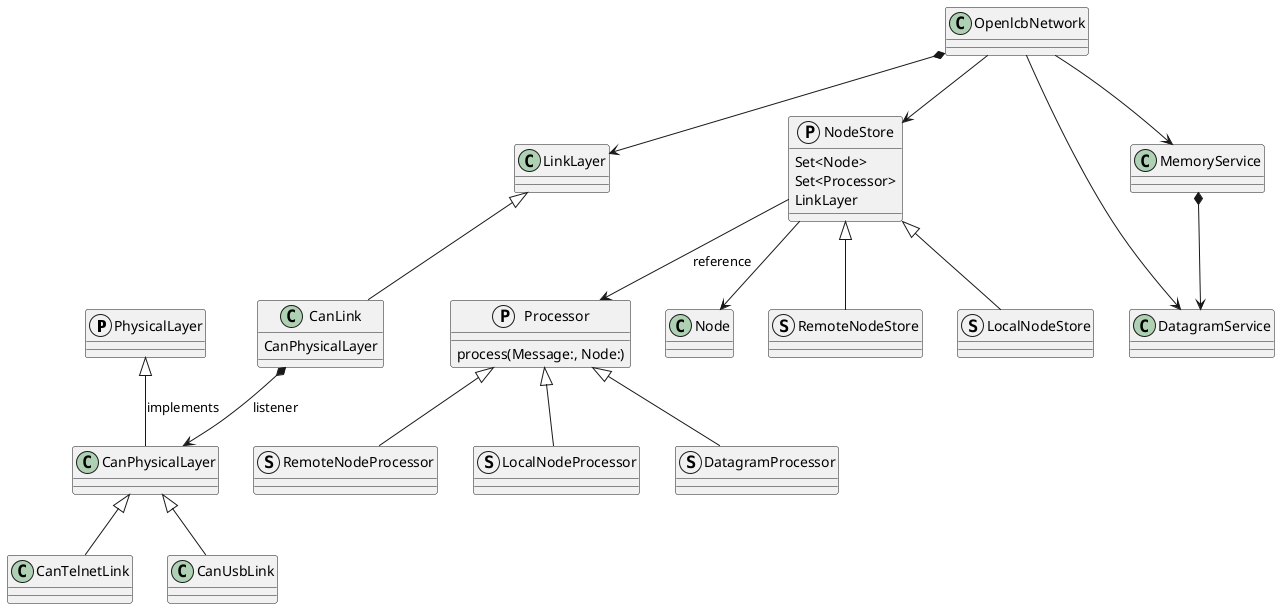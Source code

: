 @startuml

protocol PhysicalLayer
PhysicalLayer <|-- CanPhysicalLayer : implements
CanPhysicalLayer <|-- CanTelnetLink
CanPhysicalLayer <|-- CanUsbLink

class LinkLayer
LinkLayer <|-- CanLink

CanLink *--> CanPhysicalLayer : listener
CanLink : CanPhysicalLayer

protocol Processor
Processor : process(Message:, Node:)

struct RemoteNodeProcessor
struct LocalNodeProcessor
struct DatagramProcessor
Processor <|-- RemoteNodeProcessor
Processor <|-- LocalNodeProcessor
Processor <|-- DatagramProcessor

class Node

protocol NodeStore
NodeStore : Set<Node>
NodeStore : Set<Processor>
NodeStore : LinkLayer

struct RemoteNodeStore
NodeStore <|-- RemoteNodeStore
struct LocalNodeStore
NodeStore <|-- LocalNodeStore

class DatagramService
class MemoryService

NodeStore --> Node
NodeStore --> Processor : reference

class OpenlcbNetwork
OpenlcbNetwork *--> LinkLayer
OpenlcbNetwork --> NodeStore
OpenlcbNetwork --> DatagramService
OpenlcbNetwork --> MemoryService

MemoryService *-->  DatagramService

@enduml
